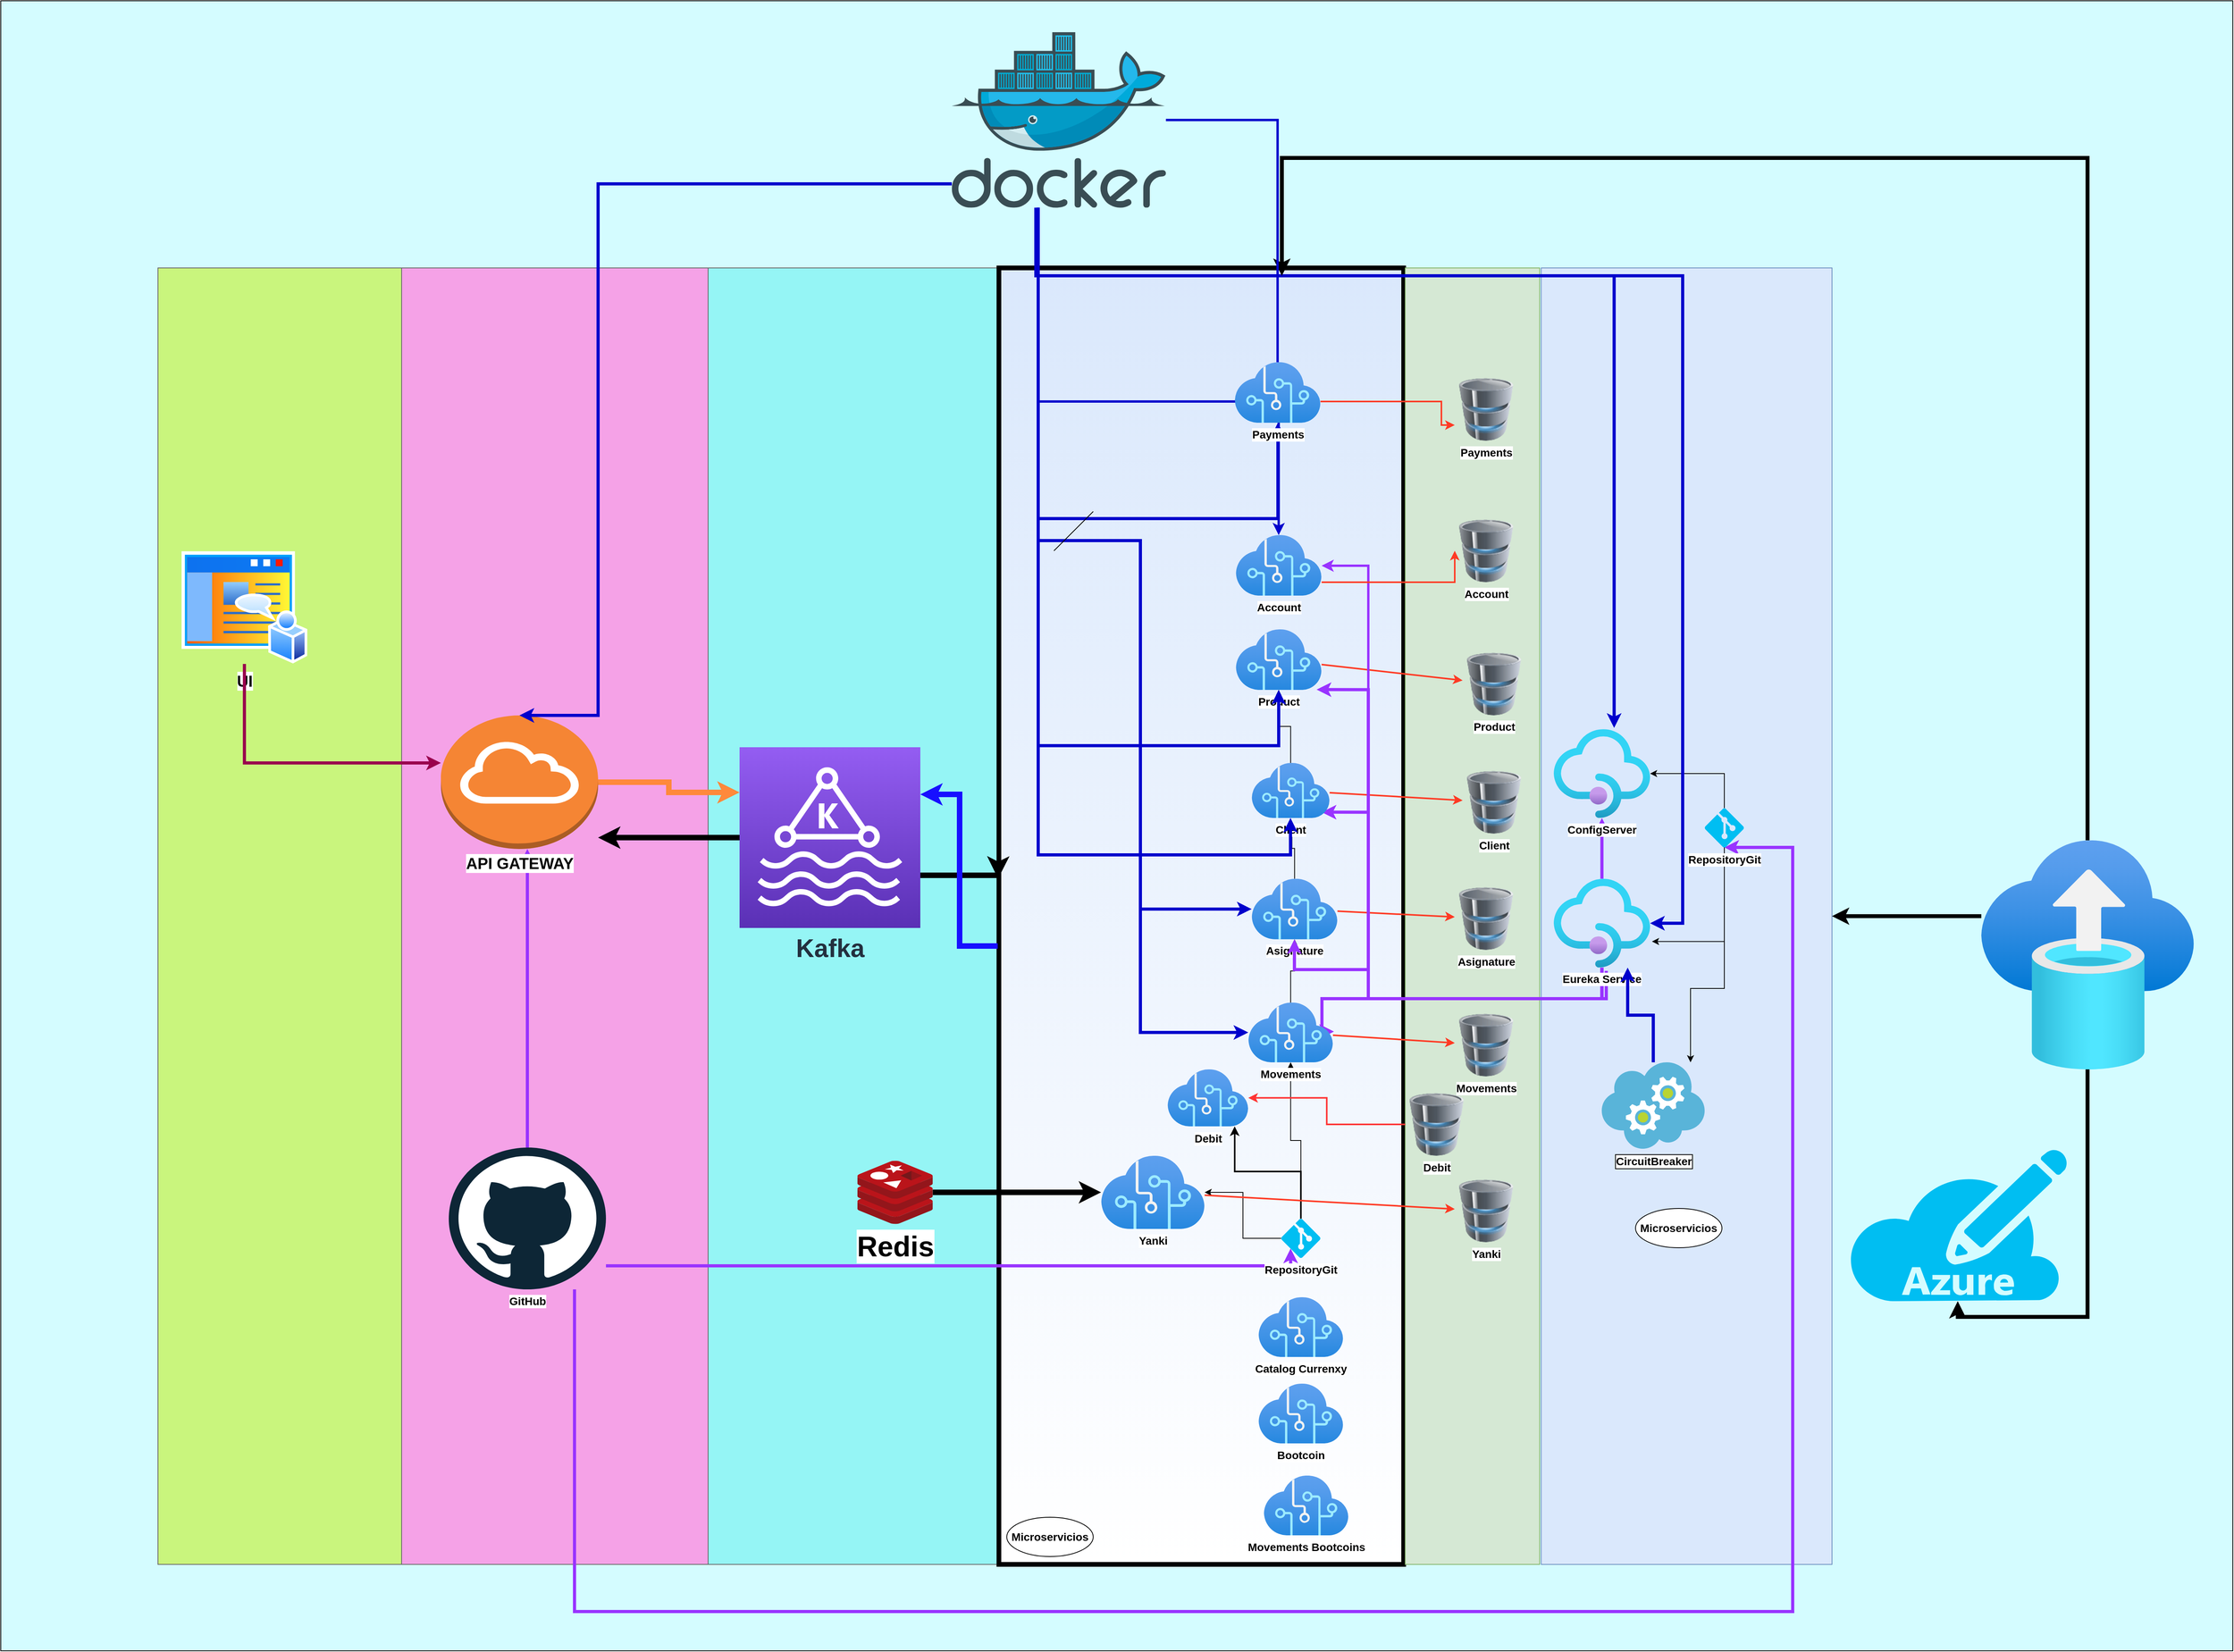 <mxfile version="16.6.5" type="device"><diagram id="0sZCb5amzqQhkTw0xnJ0" name="Page-1"><mxGraphModel dx="4478" dy="2732" grid="1" gridSize="10" guides="1" tooltips="1" connect="1" arrows="1" fold="1" page="1" pageScale="1" pageWidth="827" pageHeight="1169" math="0" shadow="0"><root><mxCell id="0"/><mxCell id="1" parent="0"/><mxCell id="THtEK28CrpyiMlygFGQV-1" value="" style="rounded=0;whiteSpace=wrap;html=1;fillColor=#D4FCFF;" parent="1" vertex="1"><mxGeometry x="-420" y="-580" width="2840" height="2100" as="geometry"/></mxCell><mxCell id="THtEK28CrpyiMlygFGQV-2" value="" style="rounded=0;whiteSpace=wrap;html=1;fillColor=#95F5F5;strokeColor=#666666;fontColor=#333333;" parent="1" vertex="1"><mxGeometry x="480" y="-240" width="568" height="1650" as="geometry"/></mxCell><mxCell id="THtEK28CrpyiMlygFGQV-3" value="" style="rounded=0;whiteSpace=wrap;html=1;fillColor=#dae8fc;strokeColor=#6c8ebf;" parent="1" vertex="1"><mxGeometry x="1540" y="-240" width="370" height="1650" as="geometry"/></mxCell><mxCell id="THtEK28CrpyiMlygFGQV-4" value="" style="rounded=0;whiteSpace=wrap;html=1;fillColor=#F5A2E7;strokeColor=#666666;fontColor=#333333;" parent="1" vertex="1"><mxGeometry x="90" y="-240" width="390" height="1650" as="geometry"/></mxCell><mxCell id="THtEK28CrpyiMlygFGQV-5" value="" style="rounded=0;whiteSpace=wrap;html=1;fillColor=#dae8fc;strokeColor=#000000;strokeWidth=6;gradientColor=#ffffff;" parent="1" vertex="1"><mxGeometry x="850" y="-240" width="515" height="1650" as="geometry"/></mxCell><mxCell id="THtEK28CrpyiMlygFGQV-6" value="" style="rounded=0;whiteSpace=wrap;html=1;fillColor=#d5e8d4;strokeColor=#82b366;" parent="1" vertex="1"><mxGeometry x="1367" y="-240" width="171" height="1650" as="geometry"/></mxCell><mxCell id="THtEK28CrpyiMlygFGQV-7" value="" style="endArrow=classic;html=1;rounded=0;fontColor=#FF142C;labelBackgroundColor=#FF142C;strokeColor=#FF3A24;strokeWidth=2;" parent="1" source="THtEK28CrpyiMlygFGQV-44" target="THtEK28CrpyiMlygFGQV-9" edge="1"><mxGeometry width="50" height="50" relative="1" as="geometry"><mxPoint x="1033.16" y="949.47" as="sourcePoint"/><mxPoint x="1113.16" y="942.197" as="targetPoint"/></mxGeometry></mxCell><mxCell id="THtEK28CrpyiMlygFGQV-8" value="&lt;font color=&quot;#000000&quot; style=&quot;font-size: 14px&quot;&gt;&lt;b&gt;Client&lt;/b&gt;&lt;/font&gt;" style="image;html=1;image=img/lib/clip_art/computers/Database_128x128.png;fontColor=#FF142C;" parent="1" vertex="1"><mxGeometry x="1440.0" y="400.0" width="80" height="80" as="geometry"/></mxCell><mxCell id="THtEK28CrpyiMlygFGQV-9" value="&lt;font color=&quot;#000000&quot; style=&quot;font-size: 14px&quot;&gt;&lt;b&gt;Product&lt;/b&gt;&lt;/font&gt;" style="image;html=1;image=img/lib/clip_art/computers/Database_128x128.png;fontColor=#FF142C;" parent="1" vertex="1"><mxGeometry x="1440" y="249.47" width="80" height="80" as="geometry"/></mxCell><mxCell id="THtEK28CrpyiMlygFGQV-10" value="&lt;font color=&quot;#000000&quot; size=&quot;1&quot;&gt;&lt;b style=&quot;font-size: 14px&quot;&gt;Movements&lt;/b&gt;&lt;/font&gt;" style="image;html=1;image=img/lib/clip_art/computers/Database_128x128.png;fontColor=#FF142C;" parent="1" vertex="1"><mxGeometry x="1430.0" y="709" width="80" height="80" as="geometry"/></mxCell><mxCell id="THtEK28CrpyiMlygFGQV-11" style="edgeStyle=orthogonalEdgeStyle;rounded=0;orthogonalLoop=1;jettySize=auto;html=1;fontSize=14;fontColor=#000000;" parent="1" source="THtEK28CrpyiMlygFGQV-45" target="THtEK28CrpyiMlygFGQV-14" edge="1"><mxGeometry relative="1" as="geometry"/></mxCell><mxCell id="THtEK28CrpyiMlygFGQV-13" style="edgeStyle=orthogonalEdgeStyle;rounded=0;orthogonalLoop=1;jettySize=auto;html=1;entryX=0.516;entryY=1.062;entryDx=0;entryDy=0;entryPerimeter=0;fontSize=14;fontColor=#000000;" parent="1" source="THtEK28CrpyiMlygFGQV-14" target="THtEK28CrpyiMlygFGQV-39" edge="1"><mxGeometry relative="1" as="geometry"/></mxCell><mxCell id="THtEK28CrpyiMlygFGQV-14" value="&lt;font style=&quot;font-size: 14px&quot;&gt;&lt;b&gt;Asignature&lt;/b&gt;&lt;/font&gt;" style="aspect=fixed;html=1;points=[];align=center;image;fontSize=12;image=img/lib/azure2/ai_machine_learning/Cognitive_Services.svg;fontColor=#000000;" parent="1" vertex="1"><mxGeometry x="1171.59" y="537.39" width="109.17" height="77.06" as="geometry"/></mxCell><mxCell id="THtEK28CrpyiMlygFGQV-15" value="" style="endArrow=classic;html=1;rounded=0;fontColor=#FF142C;labelBackgroundColor=#FF142C;strokeColor=#FF3A24;strokeWidth=2;" parent="1" source="THtEK28CrpyiMlygFGQV-39" target="THtEK28CrpyiMlygFGQV-8" edge="1"><mxGeometry width="50" height="50" relative="1" as="geometry"><mxPoint x="1360.0" y="498.54" as="sourcePoint"/><mxPoint x="1360.0" y="591.48" as="targetPoint"/></mxGeometry></mxCell><mxCell id="THtEK28CrpyiMlygFGQV-16" value="" style="endArrow=classic;html=1;rounded=0;fontColor=#FF142C;labelBackgroundColor=#FF142C;strokeColor=#FF3A24;strokeWidth=2;" parent="1" source="THtEK28CrpyiMlygFGQV-14" target="THtEK28CrpyiMlygFGQV-12" edge="1"><mxGeometry width="50" height="50" relative="1" as="geometry"><mxPoint x="1450.57" y="948.0" as="sourcePoint"/><mxPoint x="1450.57" y="1040.94" as="targetPoint"/></mxGeometry></mxCell><mxCell id="THtEK28CrpyiMlygFGQV-17" value="" style="endArrow=classic;html=1;rounded=0;fontColor=#FF142C;labelBackgroundColor=#FF142C;strokeColor=#FF3A24;strokeWidth=2;" parent="1" source="THtEK28CrpyiMlygFGQV-45" target="THtEK28CrpyiMlygFGQV-10" edge="1"><mxGeometry width="50" height="50" relative="1" as="geometry"><mxPoint x="1662.16" y="948.0" as="sourcePoint"/><mxPoint x="1662.16" y="1040.94" as="targetPoint"/></mxGeometry></mxCell><mxCell id="THtEK28CrpyiMlygFGQV-18" style="edgeStyle=orthogonalEdgeStyle;rounded=0;orthogonalLoop=1;jettySize=auto;html=1;entryX=0.24;entryY=0.76;entryDx=0;entryDy=0;entryPerimeter=0;fontSize=20;fontColor=#000000;strokeColor=#9933FF;strokeWidth=4;" parent="1" source="THtEK28CrpyiMlygFGQV-21" target="THtEK28CrpyiMlygFGQV-42" edge="1"><mxGeometry relative="1" as="geometry"><Array as="points"><mxPoint x="560" y="1030"/><mxPoint x="1184" y="1030"/></Array></mxGeometry></mxCell><mxCell id="THtEK28CrpyiMlygFGQV-19" style="edgeStyle=orthogonalEdgeStyle;rounded=0;orthogonalLoop=1;jettySize=auto;html=1;entryX=0.5;entryY=1;entryDx=0;entryDy=0;entryPerimeter=0;fontSize=20;fontColor=#000000;strokeColor=#9933FF;strokeWidth=4;" parent="1" source="THtEK28CrpyiMlygFGQV-21" target="THtEK28CrpyiMlygFGQV-28" edge="1"><mxGeometry relative="1" as="geometry"><Array as="points"><mxPoint x="310" y="1470"/><mxPoint x="1860" y="1470"/><mxPoint x="1860" y="498"/></Array></mxGeometry></mxCell><mxCell id="THtEK28CrpyiMlygFGQV-20" style="edgeStyle=orthogonalEdgeStyle;rounded=0;orthogonalLoop=1;jettySize=auto;html=1;fontSize=20;fontColor=#000000;strokeColor=#9933FF;strokeWidth=4;" parent="1" source="THtEK28CrpyiMlygFGQV-21" target="THtEK28CrpyiMlygFGQV-46" edge="1"><mxGeometry relative="1" as="geometry"><Array as="points"><mxPoint x="240" y="1018"/></Array></mxGeometry></mxCell><mxCell id="THtEK28CrpyiMlygFGQV-21" value="GitHub" style="dashed=0;outlineConnect=0;html=1;align=center;labelPosition=center;verticalLabelPosition=bottom;verticalAlign=top;shape=mxgraph.weblogos.github;fontSize=14;fontStyle=1;labelBackgroundColor=default;" parent="1" vertex="1"><mxGeometry x="150" y="879.5" width="200" height="180.5" as="geometry"/></mxCell><mxCell id="THtEK28CrpyiMlygFGQV-24" value="Microservicios" style="ellipse;whiteSpace=wrap;html=1;align=center;newEdgeStyle={&quot;edgeStyle&quot;:&quot;entityRelationEdgeStyle&quot;,&quot;startArrow&quot;:&quot;none&quot;,&quot;endArrow&quot;:&quot;none&quot;,&quot;segment&quot;:10,&quot;curved&quot;:1};treeFolding=1;treeMoving=1;fontSize=14;fillColor=#FFFFFF;fontStyle=1" parent="1" vertex="1" collapsed="1"><mxGeometry x="860" y="1350" width="110" height="50" as="geometry"/></mxCell><mxCell id="THtEK28CrpyiMlygFGQV-25" style="edgeStyle=orthogonalEdgeStyle;rounded=0;orthogonalLoop=1;jettySize=auto;html=1;" parent="1" source="THtEK28CrpyiMlygFGQV-28" target="THtEK28CrpyiMlygFGQV-43" edge="1"><mxGeometry relative="1" as="geometry"><Array as="points"><mxPoint x="1773" y="403.54"/></Array></mxGeometry></mxCell><mxCell id="THtEK28CrpyiMlygFGQV-26" style="edgeStyle=orthogonalEdgeStyle;rounded=0;orthogonalLoop=1;jettySize=auto;html=1;exitX=0.5;exitY=1;exitDx=0;exitDy=0;exitPerimeter=0;entryX=1.02;entryY=0.706;entryDx=0;entryDy=0;entryPerimeter=0;" parent="1" source="THtEK28CrpyiMlygFGQV-28" target="THtEK28CrpyiMlygFGQV-37" edge="1"><mxGeometry relative="1" as="geometry"><Array as="points"><mxPoint x="1773" y="617.54"/></Array></mxGeometry></mxCell><mxCell id="THtEK28CrpyiMlygFGQV-27" style="edgeStyle=orthogonalEdgeStyle;rounded=0;orthogonalLoop=1;jettySize=auto;html=1;fontSize=14;fontColor=#000000;strokeColor=#000000;strokeWidth=1;" parent="1" source="THtEK28CrpyiMlygFGQV-28" target="THtEK28CrpyiMlygFGQV-59" edge="1"><mxGeometry relative="1" as="geometry"><Array as="points"><mxPoint x="1773" y="677"/><mxPoint x="1730" y="677"/></Array></mxGeometry></mxCell><mxCell id="THtEK28CrpyiMlygFGQV-28" value="&lt;font style=&quot;font-size: 14px&quot;&gt;&lt;b&gt;RepositoryGit&lt;/b&gt;&lt;/font&gt;" style="verticalLabelPosition=bottom;html=1;verticalAlign=top;align=center;strokeColor=none;fillColor=#00BEF2;shape=mxgraph.azure.git_repository;labelBackgroundColor=default;" parent="1" vertex="1"><mxGeometry x="1748" y="447.54" width="50" height="50" as="geometry"/></mxCell><mxCell id="THtEK28CrpyiMlygFGQV-29" value="" style="shape=image;verticalLabelPosition=bottom;labelBackgroundColor=default;verticalAlign=top;aspect=fixed;imageAspect=0;image=https://assets-global.website-files.com/5f1c75e63b2f950eb473d3e4/603c5eb831820c3ce6a8f057_603a1586fa052d17fc2a6929_MongoDBAtlas.png;" parent="1" vertex="1"><mxGeometry x="1380" y="-210" width="90" height="90" as="geometry"/></mxCell><mxCell id="THtEK28CrpyiMlygFGQV-30" style="edgeStyle=orthogonalEdgeStyle;rounded=0;orthogonalLoop=1;jettySize=auto;html=1;fontSize=14;fontColor=#000000;strokeColor=#9933FF;strokeWidth=4;" parent="1" source="THtEK28CrpyiMlygFGQV-37" target="THtEK28CrpyiMlygFGQV-14" edge="1"><mxGeometry relative="1" as="geometry"><Array as="points"><mxPoint x="1617" y="690"/><mxPoint x="1320" y="690"/><mxPoint x="1320" y="653"/><mxPoint x="1226" y="653"/></Array></mxGeometry></mxCell><mxCell id="THtEK28CrpyiMlygFGQV-31" style="edgeStyle=orthogonalEdgeStyle;rounded=0;orthogonalLoop=1;jettySize=auto;html=1;entryX=0.898;entryY=0.895;entryDx=0;entryDy=0;entryPerimeter=0;fontSize=14;fontColor=#000000;strokeColor=#9933FF;strokeWidth=4;" parent="1" source="THtEK28CrpyiMlygFGQV-37" target="THtEK28CrpyiMlygFGQV-39" edge="1"><mxGeometry relative="1" as="geometry"><Array as="points"><mxPoint x="1617" y="690"/><mxPoint x="1320" y="690"/><mxPoint x="1320" y="453"/></Array></mxGeometry></mxCell><mxCell id="THtEK28CrpyiMlygFGQV-32" style="edgeStyle=orthogonalEdgeStyle;rounded=0;orthogonalLoop=1;jettySize=auto;html=1;entryX=0.942;entryY=0.995;entryDx=0;entryDy=0;entryPerimeter=0;fontSize=14;fontColor=#000000;strokeColor=#9933FF;strokeWidth=4;" parent="1" source="THtEK28CrpyiMlygFGQV-37" target="THtEK28CrpyiMlygFGQV-44" edge="1"><mxGeometry relative="1" as="geometry"><Array as="points"><mxPoint x="1617" y="690"/><mxPoint x="1320" y="690"/><mxPoint x="1320" y="297"/></Array></mxGeometry></mxCell><mxCell id="THtEK28CrpyiMlygFGQV-33" style="edgeStyle=orthogonalEdgeStyle;rounded=0;orthogonalLoop=1;jettySize=auto;html=1;entryX=1.012;entryY=0.486;entryDx=0;entryDy=0;entryPerimeter=0;fontSize=14;fontColor=#000000;strokeColor=#9933FF;strokeWidth=4;exitX=0.545;exitY=1.037;exitDx=0;exitDy=0;exitPerimeter=0;" parent="1" source="THtEK28CrpyiMlygFGQV-37" target="THtEK28CrpyiMlygFGQV-45" edge="1"><mxGeometry relative="1" as="geometry"><Array as="points"><mxPoint x="1623" y="690"/><mxPoint x="1261" y="690"/><mxPoint x="1261" y="732"/></Array></mxGeometry></mxCell><mxCell id="THtEK28CrpyiMlygFGQV-34" style="edgeStyle=orthogonalEdgeStyle;rounded=0;orthogonalLoop=1;jettySize=auto;html=1;fontSize=14;fontColor=#000000;strokeColor=#9933FF;strokeWidth=4;" parent="1" source="THtEK28CrpyiMlygFGQV-37" target="THtEK28CrpyiMlygFGQV-43" edge="1"><mxGeometry relative="1" as="geometry"/></mxCell><mxCell id="THtEK28CrpyiMlygFGQV-35" style="edgeStyle=orthogonalEdgeStyle;rounded=0;orthogonalLoop=1;jettySize=auto;html=1;fontSize=14;fontColor=#000000;strokeColor=#9933FF;strokeWidth=3;" parent="1" source="THtEK28CrpyiMlygFGQV-37" target="THtEK28CrpyiMlygFGQV-61" edge="1"><mxGeometry relative="1" as="geometry"><Array as="points"><mxPoint x="1617" y="690"/><mxPoint x="1320" y="690"/><mxPoint x="1320" y="139"/></Array></mxGeometry></mxCell><mxCell id="THtEK28CrpyiMlygFGQV-37" value="&lt;font style=&quot;font-size: 14px&quot;&gt;&lt;b&gt;Eureka Service&lt;/b&gt;&lt;/font&gt;" style="aspect=fixed;html=1;points=[];align=center;image;fontSize=12;image=img/lib/azure2/app_services/API_Management_Services.svg;fontColor=#000000;" parent="1" vertex="1"><mxGeometry x="1556" y="537.39" width="122.5" height="113.07" as="geometry"/></mxCell><mxCell id="THtEK28CrpyiMlygFGQV-38" style="edgeStyle=orthogonalEdgeStyle;rounded=0;orthogonalLoop=1;jettySize=auto;html=1;fontSize=14;fontColor=#000000;" parent="1" source="THtEK28CrpyiMlygFGQV-39" target="THtEK28CrpyiMlygFGQV-44" edge="1"><mxGeometry relative="1" as="geometry"/></mxCell><mxCell id="THtEK28CrpyiMlygFGQV-39" value="&lt;font style=&quot;font-size: 14px&quot;&gt;&lt;b&gt;Client&lt;/b&gt;&lt;/font&gt;" style="aspect=fixed;html=1;points=[];align=center;image;fontSize=12;image=img/lib/azure2/ai_machine_learning/Cognitive_Services.svg;fontColor=#000000;" parent="1" vertex="1"><mxGeometry x="1171.59" y="390" width="99.17" height="70" as="geometry"/></mxCell><mxCell id="THtEK28CrpyiMlygFGQV-40" value="Microservicios" style="ellipse;whiteSpace=wrap;html=1;align=center;newEdgeStyle={&quot;edgeStyle&quot;:&quot;entityRelationEdgeStyle&quot;,&quot;startArrow&quot;:&quot;none&quot;,&quot;endArrow&quot;:&quot;none&quot;,&quot;segment&quot;:10,&quot;curved&quot;:1};treeFolding=1;treeMoving=1;fontSize=14;fillColor=#FFFFFF;fontStyle=1" parent="1" vertex="1"><mxGeometry x="1660" y="957" width="110" height="50" as="geometry"/></mxCell><mxCell id="THtEK28CrpyiMlygFGQV-41" style="edgeStyle=orthogonalEdgeStyle;rounded=0;orthogonalLoop=1;jettySize=auto;html=1;fontSize=14;fontColor=#000000;" parent="1" source="THtEK28CrpyiMlygFGQV-42" target="THtEK28CrpyiMlygFGQV-45" edge="1"><mxGeometry relative="1" as="geometry"/></mxCell><mxCell id="THtEK28CrpyiMlygFGQV-79" style="edgeStyle=orthogonalEdgeStyle;rounded=0;orthogonalLoop=1;jettySize=auto;html=1;fontSize=32;" parent="1" source="THtEK28CrpyiMlygFGQV-42" target="THtEK28CrpyiMlygFGQV-73" edge="1"><mxGeometry relative="1" as="geometry"/></mxCell><mxCell id="THtEK28CrpyiMlygFGQV-93" style="edgeStyle=orthogonalEdgeStyle;rounded=0;orthogonalLoop=1;jettySize=auto;html=1;fontSize=32;strokeColor=#000000;strokeWidth=2;" parent="1" source="THtEK28CrpyiMlygFGQV-42" target="THtEK28CrpyiMlygFGQV-89" edge="1"><mxGeometry relative="1" as="geometry"><Array as="points"><mxPoint x="1234" y="910"/><mxPoint x="1150" y="910"/></Array></mxGeometry></mxCell><mxCell id="THtEK28CrpyiMlygFGQV-42" value="&lt;font style=&quot;font-size: 14px&quot;&gt;&lt;b&gt;RepositoryGit&lt;/b&gt;&lt;/font&gt;" style="verticalLabelPosition=bottom;html=1;verticalAlign=top;align=center;strokeColor=none;fillColor=#00BEF2;shape=mxgraph.azure.git_repository;labelBackgroundColor=default;" parent="1" vertex="1"><mxGeometry x="1209.16" y="970" width="50" height="50" as="geometry"/></mxCell><mxCell id="THtEK28CrpyiMlygFGQV-43" value="&lt;font style=&quot;font-size: 14px&quot;&gt;&lt;b&gt;ConfigServer&lt;/b&gt;&lt;/font&gt;" style="aspect=fixed;html=1;points=[];align=center;image;fontSize=12;image=img/lib/azure2/app_services/API_Management_Services.svg;fontColor=#000000;" parent="1" vertex="1"><mxGeometry x="1556" y="347" width="122.5" height="113.07" as="geometry"/></mxCell><mxCell id="THtEK28CrpyiMlygFGQV-44" value="&lt;b&gt;&lt;font style=&quot;font-size: 14px&quot;&gt;Product&lt;/font&gt;&lt;/b&gt;" style="aspect=fixed;html=1;points=[];align=center;image;fontSize=12;image=img/lib/azure2/ai_machine_learning/Cognitive_Services.svg;fontColor=#000000;" parent="1" vertex="1"><mxGeometry x="1151.41" y="220" width="109.17" height="77.06" as="geometry"/></mxCell><mxCell id="THtEK28CrpyiMlygFGQV-45" value="&lt;font style=&quot;font-size: 14px&quot;&gt;&lt;b&gt;Movements&lt;/b&gt;&lt;/font&gt;" style="aspect=fixed;html=1;points=[];align=center;image;fontSize=12;image=img/lib/azure2/ai_machine_learning/Cognitive_Services.svg;fontColor=#000000;" parent="1" vertex="1"><mxGeometry x="1167.3" y="694.97" width="107.75" height="76.06" as="geometry"/></mxCell><mxCell id="THtEK28CrpyiMlygFGQV-87" style="edgeStyle=orthogonalEdgeStyle;rounded=0;orthogonalLoop=1;jettySize=auto;html=1;fontSize=32;strokeWidth=7;entryX=0;entryY=0.25;entryDx=0;entryDy=0;entryPerimeter=0;strokeColor=#FF893B;" parent="1" source="THtEK28CrpyiMlygFGQV-46" target="THtEK28CrpyiMlygFGQV-72" edge="1"><mxGeometry relative="1" as="geometry"><Array as="points"/></mxGeometry></mxCell><mxCell id="THtEK28CrpyiMlygFGQV-46" value="&lt;b&gt;API GATEWAY&lt;/b&gt;" style="outlineConnect=0;dashed=0;verticalLabelPosition=bottom;verticalAlign=top;align=center;html=1;shape=mxgraph.aws3.internet_gateway;fillColor=#F58534;gradientColor=none;labelBackgroundColor=default;fontSize=20;fontColor=#000000;" parent="1" vertex="1"><mxGeometry x="140" y="329.47" width="200" height="170" as="geometry"/></mxCell><mxCell id="THtEK28CrpyiMlygFGQV-47" style="edgeStyle=orthogonalEdgeStyle;rounded=0;orthogonalLoop=1;jettySize=auto;html=1;fontSize=15;fontColor=#0000CC;strokeColor=#0000CC;strokeWidth=4;entryX=0.5;entryY=0;entryDx=0;entryDy=0;entryPerimeter=0;" parent="1" source="THtEK28CrpyiMlygFGQV-57" target="THtEK28CrpyiMlygFGQV-46" edge="1"><mxGeometry relative="1" as="geometry"><Array as="points"><mxPoint x="340" y="-347"/></Array></mxGeometry></mxCell><mxCell id="THtEK28CrpyiMlygFGQV-48" style="edgeStyle=orthogonalEdgeStyle;rounded=0;orthogonalLoop=1;jettySize=auto;html=1;fontSize=15;fontColor=#0000CC;strokeColor=#0000CC;strokeWidth=4;" parent="1" source="THtEK28CrpyiMlygFGQV-57" target="THtEK28CrpyiMlygFGQV-44" edge="1"><mxGeometry relative="1" as="geometry"><Array as="points"><mxPoint x="900" y="368"/></Array></mxGeometry></mxCell><mxCell id="THtEK28CrpyiMlygFGQV-49" style="edgeStyle=orthogonalEdgeStyle;rounded=0;orthogonalLoop=1;jettySize=auto;html=1;fontSize=15;fontColor=#0000CC;strokeColor=#0000CC;strokeWidth=4;" parent="1" source="THtEK28CrpyiMlygFGQV-57" target="THtEK28CrpyiMlygFGQV-39" edge="1"><mxGeometry relative="1" as="geometry"><Array as="points"><mxPoint x="900" y="507"/><mxPoint x="1221" y="507"/></Array></mxGeometry></mxCell><mxCell id="THtEK28CrpyiMlygFGQV-50" style="edgeStyle=orthogonalEdgeStyle;rounded=0;orthogonalLoop=1;jettySize=auto;html=1;fontSize=15;fontColor=#0000CC;strokeColor=#0000CC;strokeWidth=4;" parent="1" source="THtEK28CrpyiMlygFGQV-57" target="THtEK28CrpyiMlygFGQV-14" edge="1"><mxGeometry relative="1" as="geometry"><Array as="points"><mxPoint x="900" y="-157"/><mxPoint x="900" y="107"/><mxPoint x="1030" y="107"/><mxPoint x="1030" y="653"/></Array></mxGeometry></mxCell><mxCell id="THtEK28CrpyiMlygFGQV-51" style="edgeStyle=orthogonalEdgeStyle;rounded=0;orthogonalLoop=1;jettySize=auto;html=1;fontSize=15;fontColor=#0000CC;strokeColor=#0000CC;strokeWidth=4;" parent="1" source="THtEK28CrpyiMlygFGQV-57" target="THtEK28CrpyiMlygFGQV-45" edge="1"><mxGeometry relative="1" as="geometry"><Array as="points"><mxPoint x="900" y="-157"/><mxPoint x="900" y="107"/><mxPoint x="1030" y="107"/><mxPoint x="1030" y="826"/></Array></mxGeometry></mxCell><mxCell id="THtEK28CrpyiMlygFGQV-52" style="edgeStyle=orthogonalEdgeStyle;rounded=0;orthogonalLoop=1;jettySize=auto;html=1;fontSize=15;fontColor=#0000CC;strokeColor=#0000CC;strokeWidth=4;entryX=0.627;entryY=-0.014;entryDx=0;entryDy=0;entryPerimeter=0;" parent="1" source="THtEK28CrpyiMlygFGQV-57" target="THtEK28CrpyiMlygFGQV-43" edge="1"><mxGeometry relative="1" as="geometry"><Array as="points"><mxPoint x="897" y="-230"/><mxPoint x="1633" y="-230"/></Array></mxGeometry></mxCell><mxCell id="THtEK28CrpyiMlygFGQV-53" style="edgeStyle=orthogonalEdgeStyle;rounded=0;orthogonalLoop=1;jettySize=auto;html=1;fontSize=15;fontColor=#0000CC;strokeColor=#0000CC;strokeWidth=4;" parent="1" source="THtEK28CrpyiMlygFGQV-57" target="THtEK28CrpyiMlygFGQV-37" edge="1"><mxGeometry relative="1" as="geometry"><Array as="points"><mxPoint x="897" y="-230"/><mxPoint x="1720" y="-230"/><mxPoint x="1720" y="594"/></Array></mxGeometry></mxCell><mxCell id="THtEK28CrpyiMlygFGQV-54" style="edgeStyle=orthogonalEdgeStyle;rounded=0;orthogonalLoop=1;jettySize=auto;html=1;fontSize=14;fontColor=#000000;strokeColor=#0000CC;strokeWidth=3;startArrow=none;" parent="1" source="THtEK28CrpyiMlygFGQV-68" target="THtEK28CrpyiMlygFGQV-61" edge="1"><mxGeometry relative="1" as="geometry"><Array as="points"><mxPoint x="900" y="-70"/><mxPoint x="1205" y="-70"/></Array></mxGeometry></mxCell><mxCell id="THtEK28CrpyiMlygFGQV-55" style="edgeStyle=orthogonalEdgeStyle;rounded=0;orthogonalLoop=1;jettySize=auto;html=1;strokeWidth=4;strokeColor=#0000CC;" parent="1" source="THtEK28CrpyiMlygFGQV-57" target="THtEK28CrpyiMlygFGQV-68" edge="1"><mxGeometry relative="1" as="geometry"><Array as="points"><mxPoint x="900" y="79"/><mxPoint x="1205" y="79"/></Array></mxGeometry></mxCell><mxCell id="THtEK28CrpyiMlygFGQV-57" value="" style="sketch=0;aspect=fixed;html=1;points=[];align=center;image;fontSize=15;image=img/lib/mscae/Docker.svg;labelBackgroundColor=default;fontColor=#000000;fillColor=#C9F57D;labelBorderColor=default;" parent="1" vertex="1"><mxGeometry x="790" y="-540" width="272.48" height="223.43" as="geometry"/></mxCell><mxCell id="THtEK28CrpyiMlygFGQV-58" style="edgeStyle=orthogonalEdgeStyle;rounded=0;orthogonalLoop=1;jettySize=auto;html=1;fontSize=14;fontColor=#000000;strokeColor=#0000CC;strokeWidth=4;" parent="1" source="THtEK28CrpyiMlygFGQV-59" target="THtEK28CrpyiMlygFGQV-37" edge="1"><mxGeometry relative="1" as="geometry"><Array as="points"><mxPoint x="1683" y="711"/><mxPoint x="1650" y="711"/></Array></mxGeometry></mxCell><mxCell id="THtEK28CrpyiMlygFGQV-59" value="&lt;font style=&quot;font-size: 14px&quot; color=&quot;#000000&quot;&gt;&lt;b&gt;CircuitBreaker&lt;/b&gt;&lt;/font&gt;" style="sketch=0;aspect=fixed;html=1;points=[];align=center;image;fontSize=12;image=img/lib/mscae/Cloud_Services_Classic.svg;labelBackgroundColor=default;labelBorderColor=default;fontColor=#0000CC;fillColor=#C9F57D;" parent="1" vertex="1"><mxGeometry x="1617.05" y="771.03" width="130.95" height="110" as="geometry"/></mxCell><mxCell id="THtEK28CrpyiMlygFGQV-60" style="edgeStyle=orthogonalEdgeStyle;rounded=0;orthogonalLoop=1;jettySize=auto;html=1;entryX=0;entryY=0.5;entryDx=0;entryDy=0;fontSize=14;fontColor=#000000;strokeColor=#FF3A24;strokeWidth=2;" parent="1" source="THtEK28CrpyiMlygFGQV-61" target="THtEK28CrpyiMlygFGQV-62" edge="1"><mxGeometry relative="1" as="geometry"><Array as="points"><mxPoint x="1430" y="160"/></Array></mxGeometry></mxCell><mxCell id="THtEK28CrpyiMlygFGQV-61" value="&lt;b&gt;&lt;font style=&quot;font-size: 14px&quot;&gt;Account&lt;/font&gt;&lt;/b&gt;" style="aspect=fixed;html=1;points=[];align=center;image;fontSize=12;image=img/lib/azure2/ai_machine_learning/Cognitive_Services.svg;fontColor=#000000;" parent="1" vertex="1"><mxGeometry x="1151.41" y="100.0" width="109.17" height="77.06" as="geometry"/></mxCell><mxCell id="THtEK28CrpyiMlygFGQV-62" value="&lt;font color=&quot;#000000&quot; style=&quot;font-size: 14px&quot;&gt;&lt;b&gt;Account&lt;/b&gt;&lt;/font&gt;" style="image;html=1;image=img/lib/clip_art/computers/Database_128x128.png;fontColor=#FF142C;" parent="1" vertex="1"><mxGeometry x="1430" y="80" width="80" height="80" as="geometry"/></mxCell><mxCell id="THtEK28CrpyiMlygFGQV-63" style="edgeStyle=orthogonalEdgeStyle;rounded=0;orthogonalLoop=1;jettySize=auto;html=1;entryX=0.5;entryY=1;entryDx=0;entryDy=0;entryPerimeter=0;strokeWidth=5;" parent="1" source="THtEK28CrpyiMlygFGQV-66" target="THtEK28CrpyiMlygFGQV-67" edge="1"><mxGeometry relative="1" as="geometry"/></mxCell><mxCell id="THtEK28CrpyiMlygFGQV-64" style="edgeStyle=orthogonalEdgeStyle;rounded=0;orthogonalLoop=1;jettySize=auto;html=1;strokeWidth=5;" parent="1" source="THtEK28CrpyiMlygFGQV-66" target="THtEK28CrpyiMlygFGQV-3" edge="1"><mxGeometry relative="1" as="geometry"><Array as="points"><mxPoint x="2060" y="585"/><mxPoint x="2060" y="585"/></Array></mxGeometry></mxCell><mxCell id="THtEK28CrpyiMlygFGQV-65" style="edgeStyle=orthogonalEdgeStyle;rounded=0;orthogonalLoop=1;jettySize=auto;html=1;strokeWidth=5;" parent="1" source="THtEK28CrpyiMlygFGQV-66" edge="1"><mxGeometry relative="1" as="geometry"><mxPoint x="1210" y="-230" as="targetPoint"/><Array as="points"><mxPoint x="2235" y="-380"/><mxPoint x="1210" y="-380"/></Array></mxGeometry></mxCell><mxCell id="THtEK28CrpyiMlygFGQV-66" value="" style="aspect=fixed;html=1;points=[];align=center;image;fontSize=12;image=img/lib/azure2/databases/Azure_Database_Migration_Services.svg;fillColor=#D4FCFF;" parent="1" vertex="1"><mxGeometry x="2100" y="488.54" width="270.34" height="291.46" as="geometry"/></mxCell><mxCell id="THtEK28CrpyiMlygFGQV-67" value="" style="verticalLabelPosition=bottom;html=1;verticalAlign=top;align=center;strokeColor=none;fillColor=#00BEF2;shape=mxgraph.azure.azure_subscription;" parent="1" vertex="1"><mxGeometry x="1930" y="881.03" width="280" height="194" as="geometry"/></mxCell><mxCell id="THtEK28CrpyiMlygFGQV-69" value="&lt;font color=&quot;#000000&quot;&gt;&lt;span style=&quot;font-size: 14px&quot;&gt;&lt;b&gt;Payments&lt;/b&gt;&lt;/span&gt;&lt;/font&gt;" style="image;html=1;image=img/lib/clip_art/computers/Database_128x128.png;fontColor=#FF142C;" parent="1" vertex="1"><mxGeometry x="1430" y="-100" width="80" height="80" as="geometry"/></mxCell><mxCell id="THtEK28CrpyiMlygFGQV-70" style="edgeStyle=orthogonalEdgeStyle;rounded=0;orthogonalLoop=1;jettySize=auto;html=1;entryX=0;entryY=0.75;entryDx=0;entryDy=0;fontSize=14;fontColor=#000000;strokeColor=#FF3A24;strokeWidth=2;" parent="1" source="THtEK28CrpyiMlygFGQV-68" target="THtEK28CrpyiMlygFGQV-69" edge="1"><mxGeometry relative="1" as="geometry"><Array as="points"><mxPoint x="1413" y="-70"/><mxPoint x="1413" y="-40"/></Array><mxPoint x="1269.16" y="230.111" as="sourcePoint"/><mxPoint x="1420" y="232.53" as="targetPoint"/></mxGeometry></mxCell><mxCell id="THtEK28CrpyiMlygFGQV-84" style="edgeStyle=orthogonalEdgeStyle;rounded=0;orthogonalLoop=1;jettySize=auto;html=1;fontSize=32;strokeWidth=7;" parent="1" source="THtEK28CrpyiMlygFGQV-71" target="THtEK28CrpyiMlygFGQV-73" edge="1"><mxGeometry relative="1" as="geometry"/></mxCell><mxCell id="THtEK28CrpyiMlygFGQV-71" value="&lt;font style=&quot;font-size: 36px&quot;&gt;&lt;b&gt;Redis&lt;/b&gt;&lt;/font&gt;" style="sketch=0;aspect=fixed;html=1;points=[];align=center;image;fontSize=15;image=img/lib/mscae/Cache_Redis_Product.svg;" parent="1" vertex="1"><mxGeometry x="670" y="896.25" width="95.83" height="80.5" as="geometry"/></mxCell><mxCell id="THtEK28CrpyiMlygFGQV-85" style="edgeStyle=orthogonalEdgeStyle;rounded=0;orthogonalLoop=1;jettySize=auto;html=1;fontSize=32;strokeWidth=7;" parent="1" source="THtEK28CrpyiMlygFGQV-72" target="THtEK28CrpyiMlygFGQV-46" edge="1"><mxGeometry relative="1" as="geometry"><mxPoint x="420" y="440" as="targetPoint"/><Array as="points"><mxPoint x="340" y="485"/><mxPoint x="340" y="485"/></Array></mxGeometry></mxCell><mxCell id="THtEK28CrpyiMlygFGQV-86" style="edgeStyle=orthogonalEdgeStyle;rounded=0;orthogonalLoop=1;jettySize=auto;html=1;entryX=-0.002;entryY=0.471;entryDx=0;entryDy=0;entryPerimeter=0;fontSize=32;strokeWidth=7;" parent="1" source="THtEK28CrpyiMlygFGQV-72" target="THtEK28CrpyiMlygFGQV-5" edge="1"><mxGeometry relative="1" as="geometry"><Array as="points"><mxPoint x="849" y="533"/></Array></mxGeometry></mxCell><mxCell id="THtEK28CrpyiMlygFGQV-72" value="&lt;font style=&quot;font-size: 32px&quot;&gt;&lt;b&gt;Kafka&lt;/b&gt;&lt;/font&gt;" style="sketch=0;points=[[0,0,0],[0.25,0,0],[0.5,0,0],[0.75,0,0],[1,0,0],[0,1,0],[0.25,1,0],[0.5,1,0],[0.75,1,0],[1,1,0],[0,0.25,0],[0,0.5,0],[0,0.75,0],[1,0.25,0],[1,0.5,0],[1,0.75,0]];outlineConnect=0;fontColor=#232F3E;gradientColor=#945DF2;gradientDirection=north;fillColor=#5A30B5;strokeColor=#ffffff;dashed=0;verticalLabelPosition=bottom;verticalAlign=top;align=center;html=1;fontSize=12;fontStyle=0;aspect=fixed;shape=mxgraph.aws4.resourceIcon;resIcon=mxgraph.aws4.managed_streaming_for_kafka;" parent="1" vertex="1"><mxGeometry x="520" y="370" width="230" height="230" as="geometry"/></mxCell><mxCell id="THtEK28CrpyiMlygFGQV-73" value="&lt;b&gt;&lt;font style=&quot;font-size: 14px&quot;&gt;Yanki&lt;/font&gt;&lt;/b&gt;" style="aspect=fixed;html=1;points=[];align=center;image;fontSize=12;image=img/lib/azure2/ai_machine_learning/Cognitive_Services.svg;fontColor=#000000;" parent="1" vertex="1"><mxGeometry x="980.0" y="890" width="131.76" height="93" as="geometry"/></mxCell><mxCell id="THtEK28CrpyiMlygFGQV-74" value="" style="rounded=0;whiteSpace=wrap;html=1;fillColor=#C9F57D;strokeColor=#666666;fontColor=#333333;" parent="1" vertex="1"><mxGeometry x="-220" y="-240" width="310" height="1650" as="geometry"/></mxCell><mxCell id="THtEK28CrpyiMlygFGQV-23" value="&lt;font style=&quot;font-size: 20px&quot;&gt;UI&lt;/font&gt;" style="aspect=fixed;perimeter=ellipsePerimeter;html=1;align=center;shadow=0;dashed=0;spacingTop=3;image;image=img/lib/active_directory/home_page.svg;fillColor=#95F5F5;fontSize=14;fontStyle=1" parent="1" vertex="1"><mxGeometry x="-190" y="120.0" width="160" height="144" as="geometry"/></mxCell><mxCell id="THtEK28CrpyiMlygFGQV-22" style="edgeStyle=orthogonalEdgeStyle;rounded=0;orthogonalLoop=1;jettySize=auto;html=1;fontSize=20;fontColor=#000000;strokeColor=#99004D;strokeWidth=4;" parent="1" source="THtEK28CrpyiMlygFGQV-23" target="THtEK28CrpyiMlygFGQV-46" edge="1"><mxGeometry relative="1" as="geometry"><Array as="points"><mxPoint x="220" y="390"/></Array></mxGeometry></mxCell><mxCell id="THtEK28CrpyiMlygFGQV-68" value="&lt;b&gt;&lt;font style=&quot;font-size: 14px&quot;&gt;Payments&lt;/font&gt;&lt;/b&gt;" style="aspect=fixed;html=1;points=[];align=center;image;fontSize=12;image=img/lib/azure2/ai_machine_learning/Cognitive_Services.svg;fontColor=#000000;" parent="1" vertex="1"><mxGeometry x="1149.99" y="-120.0" width="109.17" height="77.06" as="geometry"/></mxCell><mxCell id="THtEK28CrpyiMlygFGQV-75" value="" style="edgeStyle=orthogonalEdgeStyle;rounded=0;orthogonalLoop=1;jettySize=auto;html=1;fontSize=14;fontColor=#000000;strokeColor=#0000CC;strokeWidth=3;endArrow=none;" parent="1" source="THtEK28CrpyiMlygFGQV-57" target="THtEK28CrpyiMlygFGQV-68" edge="1"><mxGeometry relative="1" as="geometry"><mxPoint x="900" y="-316.57" as="sourcePoint"/><mxPoint x="1205.091" y="190" as="targetPoint"/><Array as="points"/></mxGeometry></mxCell><mxCell id="THtEK28CrpyiMlygFGQV-12" value="&lt;font color=&quot;#000000&quot; style=&quot;font-size: 14px&quot;&gt;&lt;b&gt;Asignature&lt;/b&gt;&lt;/font&gt;" style="image;html=1;image=img/lib/clip_art/computers/Database_128x128.png;fontColor=#FF142C;" parent="1" vertex="1"><mxGeometry x="1430.0" y="548" width="80" height="80" as="geometry"/></mxCell><mxCell id="THtEK28CrpyiMlygFGQV-81" value="&lt;font color=&quot;#000000&quot; size=&quot;1&quot;&gt;&lt;b style=&quot;font-size: 14px&quot;&gt;Yanki&lt;/b&gt;&lt;/font&gt;" style="image;html=1;image=img/lib/clip_art/computers/Database_128x128.png;fontColor=#FF142C;" parent="1" vertex="1"><mxGeometry x="1430.0" y="920" width="80" height="80" as="geometry"/></mxCell><mxCell id="THtEK28CrpyiMlygFGQV-82" value="" style="endArrow=classic;html=1;rounded=0;fontColor=#FF142C;labelBackgroundColor=#FF142C;strokeColor=#FF3A24;strokeWidth=2;" parent="1" source="THtEK28CrpyiMlygFGQV-73" target="THtEK28CrpyiMlygFGQV-81" edge="1"><mxGeometry width="50" height="50" relative="1" as="geometry"><mxPoint x="1285.05" y="746.464" as="sourcePoint"/><mxPoint x="1440" y="756.428" as="targetPoint"/></mxGeometry></mxCell><mxCell id="THtEK28CrpyiMlygFGQV-88" style="edgeStyle=orthogonalEdgeStyle;rounded=0;orthogonalLoop=1;jettySize=auto;html=1;fontSize=32;strokeWidth=7;exitX=-0.003;exitY=0.523;exitDx=0;exitDy=0;exitPerimeter=0;strokeColor=#170FFF;" parent="1" source="THtEK28CrpyiMlygFGQV-5" edge="1"><mxGeometry relative="1" as="geometry"><mxPoint x="800" y="620" as="sourcePoint"/><mxPoint x="750" y="430" as="targetPoint"/><Array as="points"><mxPoint x="800" y="623"/><mxPoint x="800" y="430"/><mxPoint x="750" y="430"/></Array></mxGeometry></mxCell><mxCell id="THtEK28CrpyiMlygFGQV-89" value="&lt;b&gt;&lt;font style=&quot;font-size: 14px&quot;&gt;Debit&lt;/font&gt;&lt;/b&gt;" style="aspect=fixed;html=1;points=[];align=center;image;fontSize=12;image=img/lib/azure2/ai_machine_learning/Cognitive_Services.svg;fontColor=#000000;" parent="1" vertex="1"><mxGeometry x="1064.54" y="780" width="102.76" height="72.53" as="geometry"/></mxCell><mxCell id="THtEK28CrpyiMlygFGQV-92" style="edgeStyle=orthogonalEdgeStyle;rounded=0;orthogonalLoop=1;jettySize=auto;html=1;fontSize=32;strokeColor=#FF3333;strokeWidth=2;" parent="1" source="THtEK28CrpyiMlygFGQV-91" target="THtEK28CrpyiMlygFGQV-89" edge="1"><mxGeometry relative="1" as="geometry"/></mxCell><mxCell id="THtEK28CrpyiMlygFGQV-91" value="&lt;font color=&quot;#000000&quot; size=&quot;1&quot;&gt;&lt;b style=&quot;font-size: 14px&quot;&gt;Debit&lt;/b&gt;&lt;/font&gt;" style="image;html=1;image=img/lib/clip_art/computers/Database_128x128.png;fontColor=#FF142C;" parent="1" vertex="1"><mxGeometry x="1367.0" y="810" width="80" height="80" as="geometry"/></mxCell><mxCell id="7H_FWYRDJIZnBvbHalIz-1" value="&lt;font style=&quot;font-size: 14px&quot;&gt;&lt;b&gt;Catalog Currenxy&lt;/b&gt;&lt;/font&gt;" style="aspect=fixed;html=1;points=[];align=center;image;fontSize=12;image=img/lib/azure2/ai_machine_learning/Cognitive_Services.svg;fontColor=#000000;" vertex="1" parent="1"><mxGeometry x="1180.28" y="1070" width="107.75" height="76.06" as="geometry"/></mxCell><mxCell id="7H_FWYRDJIZnBvbHalIz-2" value="&lt;font style=&quot;font-size: 14px&quot;&gt;&lt;b&gt;Bootcoin&lt;/b&gt;&lt;/font&gt;" style="aspect=fixed;html=1;points=[];align=center;image;fontSize=12;image=img/lib/azure2/ai_machine_learning/Cognitive_Services.svg;fontColor=#000000;" vertex="1" parent="1"><mxGeometry x="1180.29" y="1180" width="107.75" height="76.06" as="geometry"/></mxCell><mxCell id="7H_FWYRDJIZnBvbHalIz-3" value="&lt;font style=&quot;font-size: 14px&quot;&gt;&lt;b&gt;Movements Bootcoins&lt;/b&gt;&lt;/font&gt;" style="aspect=fixed;html=1;points=[];align=center;image;fontSize=12;image=img/lib/azure2/ai_machine_learning/Cognitive_Services.svg;fontColor=#000000;" vertex="1" parent="1"><mxGeometry x="1187.0" y="1296.97" width="107.75" height="76.06" as="geometry"/></mxCell><mxCell id="7H_FWYRDJIZnBvbHalIz-4" value="" style="endArrow=none;html=1;rounded=0;fontSize=36;" edge="1" parent="1"><mxGeometry width="50" height="50" relative="1" as="geometry"><mxPoint x="920" y="120" as="sourcePoint"/><mxPoint x="970" y="70" as="targetPoint"/></mxGeometry></mxCell></root></mxGraphModel></diagram></mxfile>